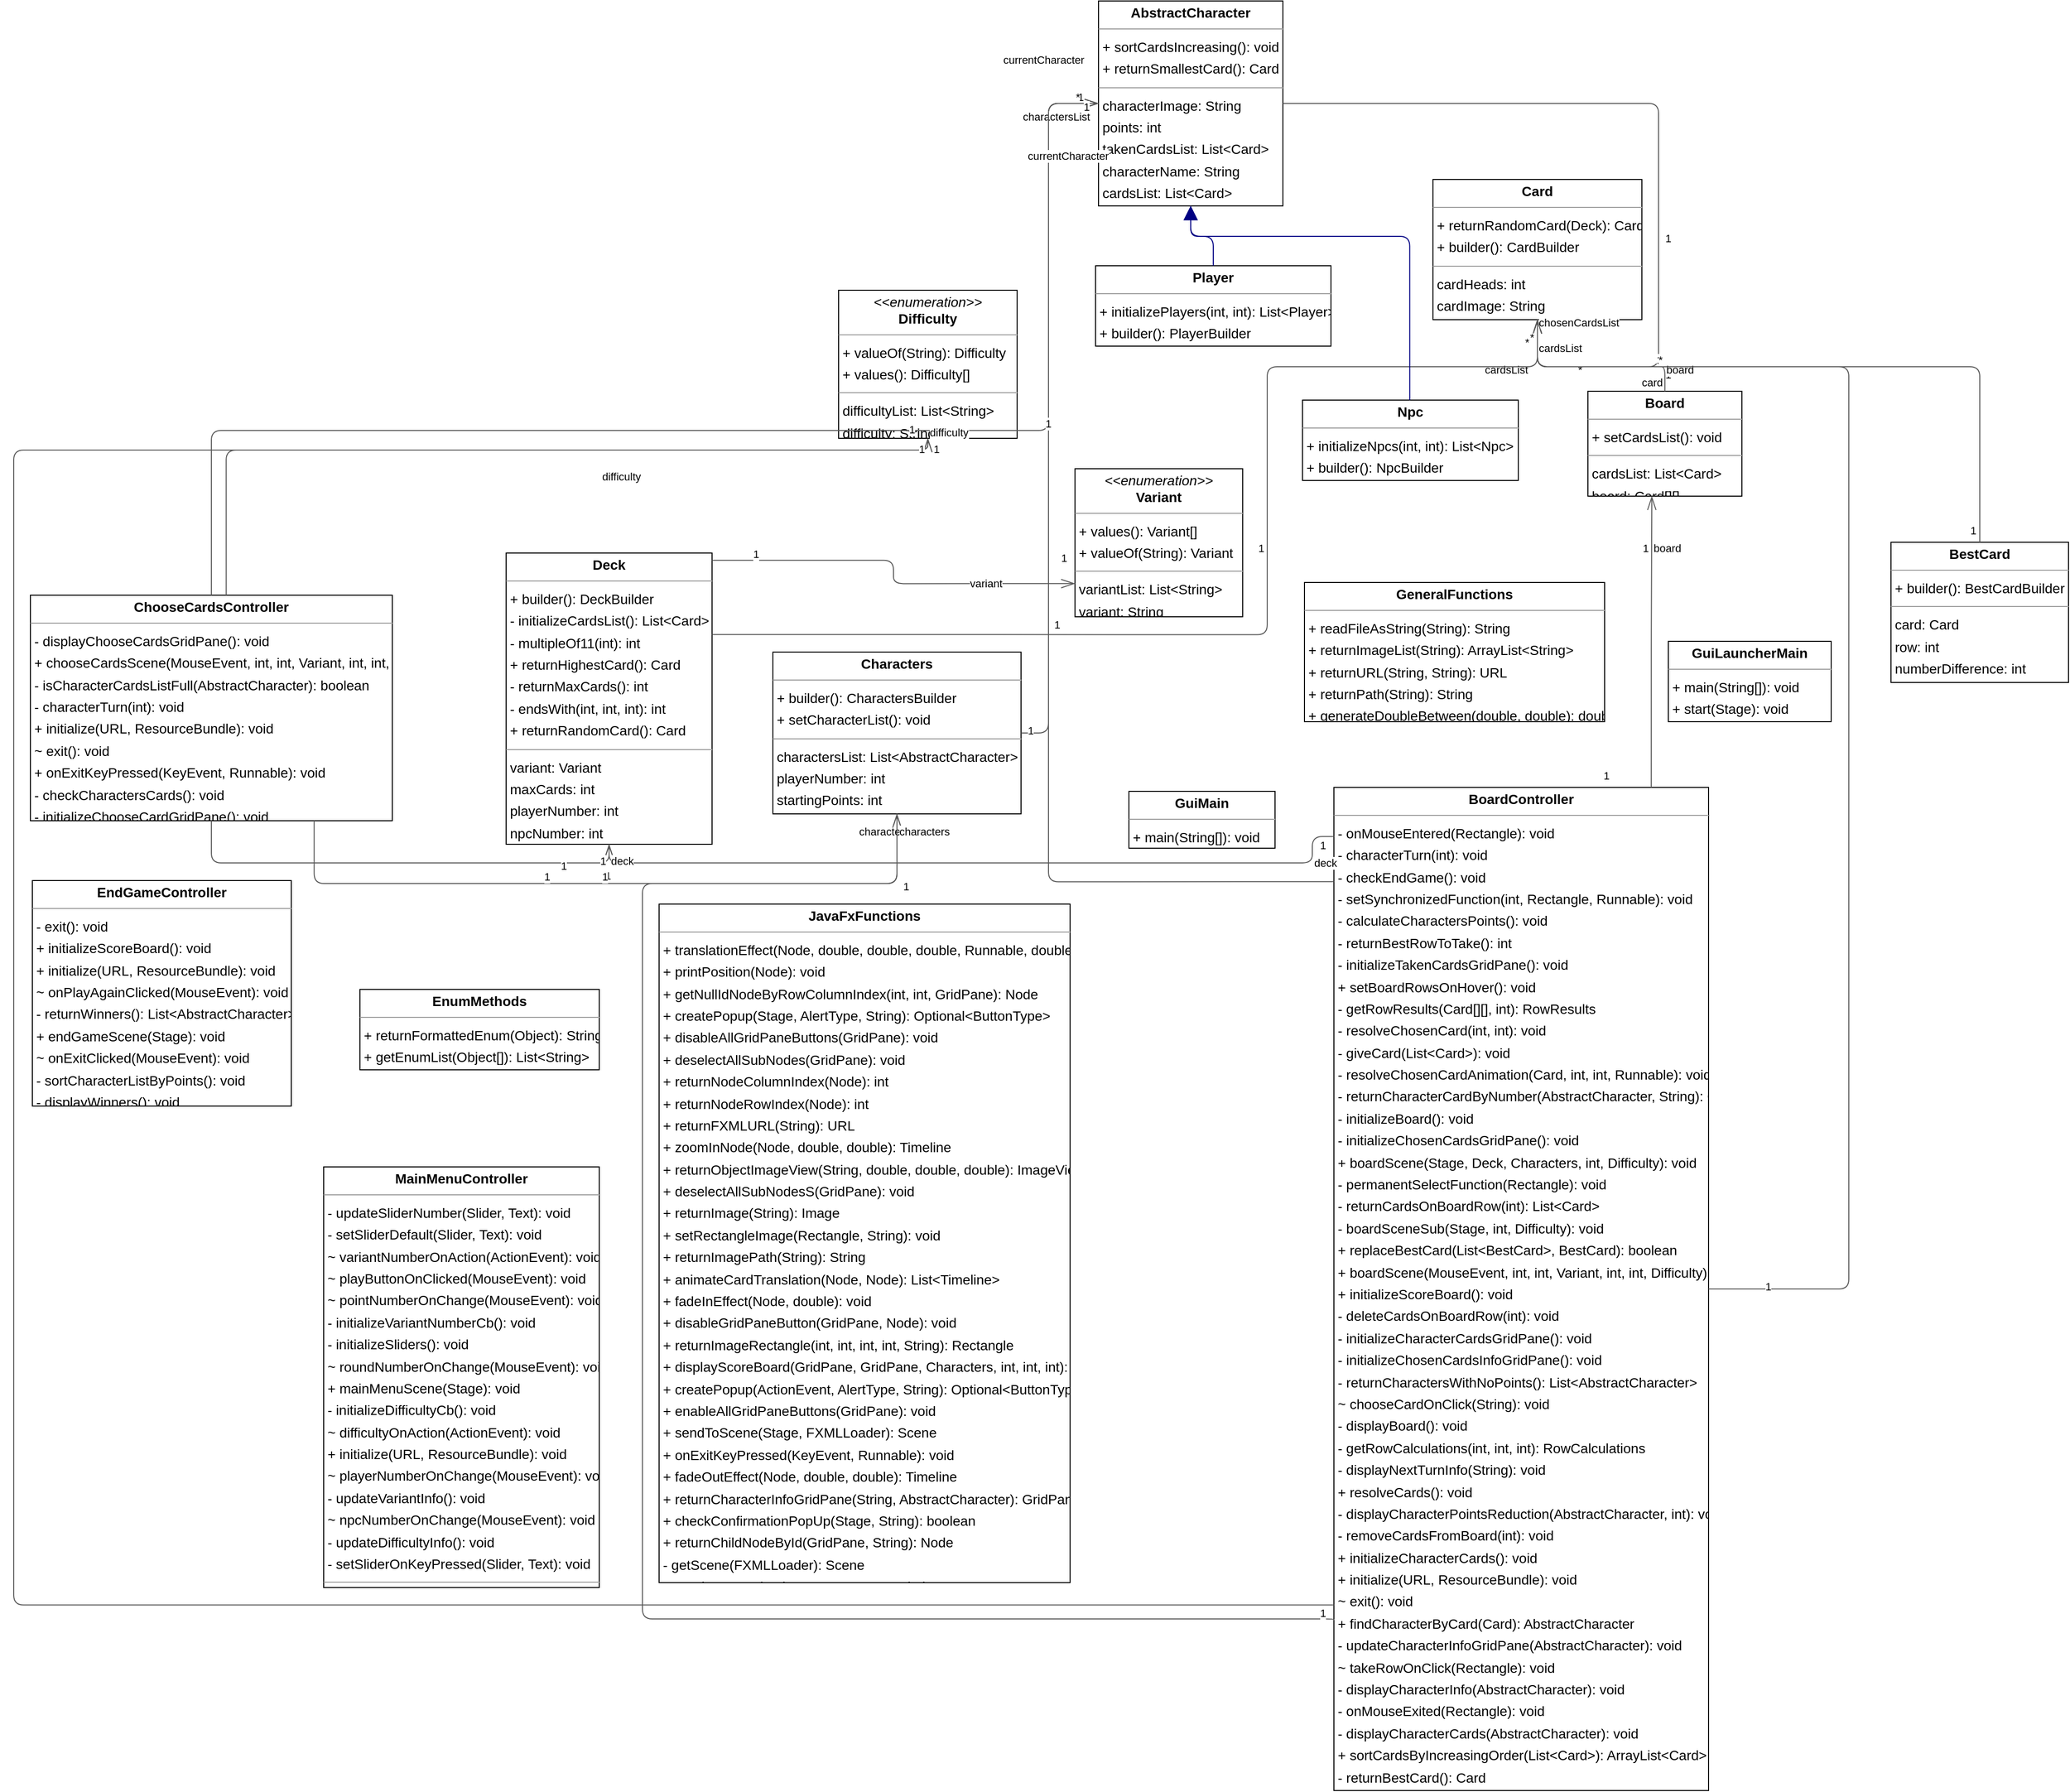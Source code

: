 <mxGraphModel dx="0" dy="0" grid="1" gridSize="10" guides="1" tooltips="1" connect="1" arrows="1" fold="1" page="0" pageScale="1" background="none" math="0" shadow="0">
  <root>
    <mxCell id="0" />
    <mxCell id="1" parent="0" />
    <mxCell id="node6" parent="1" vertex="1" value="&lt;p style=&quot;margin:0px;margin-top:4px;text-align:center;&quot;&gt;&lt;b&gt;AbstractCharacter&lt;/b&gt;&lt;/p&gt;&lt;hr size=&quot;1&quot;/&gt;&lt;p style=&quot;margin:0 0 0 4px;line-height:1.6;&quot;&gt;+ sortCardsIncreasing(): void&lt;br/&gt;+ returnSmallestCard(): Card&lt;/p&gt;&lt;hr size=&quot;1&quot;/&gt;&lt;p style=&quot;margin:0 0 0 4px;line-height:1.6;&quot;&gt; characterImage: String&lt;br/&gt; points: int&lt;br/&gt; takenCardsList: List&amp;lt;Card&amp;gt;&lt;br/&gt; characterName: String&lt;br/&gt; cardsList: List&amp;lt;Card&amp;gt;&lt;br/&gt; characterNumber: int&lt;/p&gt;" style="verticalAlign=top;align=left;overflow=fill;fontSize=14;fontFamily=Helvetica;html=1;rounded=0;shadow=0;comic=0;labelBackgroundColor=none;strokeWidth=1;">
      <mxGeometry x="1166" y="-15" width="188" height="209" as="geometry" />
    </mxCell>
    <mxCell id="node10" parent="1" vertex="1" value="&lt;p style=&quot;margin:0px;margin-top:4px;text-align:center;&quot;&gt;&lt;b&gt;BestCard&lt;/b&gt;&lt;/p&gt;&lt;hr size=&quot;1&quot;/&gt;&lt;p style=&quot;margin:0 0 0 4px;line-height:1.6;&quot;&gt;+ builder(): BestCardBuilder&lt;/p&gt;&lt;hr size=&quot;1&quot;/&gt;&lt;p style=&quot;margin:0 0 0 4px;line-height:1.6;&quot;&gt; card: Card&lt;br/&gt; row: int&lt;br/&gt; numberDifference: int&lt;br/&gt; column: int&lt;/p&gt;" style="verticalAlign=top;align=left;overflow=fill;fontSize=14;fontFamily=Helvetica;html=1;rounded=0;shadow=0;comic=0;labelBackgroundColor=none;strokeWidth=1;">
      <mxGeometry x="1974" y="537" width="181" height="143" as="geometry" />
    </mxCell>
    <mxCell id="node1" parent="1" vertex="1" value="&lt;p style=&quot;margin:0px;margin-top:4px;text-align:center;&quot;&gt;&lt;b&gt;Board&lt;/b&gt;&lt;/p&gt;&lt;hr size=&quot;1&quot;/&gt;&lt;p style=&quot;margin:0 0 0 4px;line-height:1.6;&quot;&gt;+ setCardsList(): void&lt;/p&gt;&lt;hr size=&quot;1&quot;/&gt;&lt;p style=&quot;margin:0 0 0 4px;line-height:1.6;&quot;&gt; cardsList: List&amp;lt;Card&amp;gt;&lt;br/&gt; board: Card[][]&lt;/p&gt;" style="verticalAlign=top;align=left;overflow=fill;fontSize=14;fontFamily=Helvetica;html=1;rounded=0;shadow=0;comic=0;labelBackgroundColor=none;strokeWidth=1;">
      <mxGeometry x="1665" y="383" width="157" height="107" as="geometry" />
    </mxCell>
    <mxCell id="node8" parent="1" vertex="1" value="&lt;p style=&quot;margin:0px;margin-top:4px;text-align:center;&quot;&gt;&lt;b&gt;BoardController&lt;/b&gt;&lt;/p&gt;&lt;hr size=&quot;1&quot;/&gt;&lt;p style=&quot;margin:0 0 0 4px;line-height:1.6;&quot;&gt;- onMouseEntered(Rectangle): void&lt;br/&gt;- characterTurn(int): void&lt;br/&gt;- checkEndGame(): void&lt;br/&gt;- setSynchronizedFunction(int, Rectangle, Runnable): void&lt;br/&gt;- calculateCharactersPoints(): void&lt;br/&gt;- returnBestRowToTake(): int&lt;br/&gt;- initializeTakenCardsGridPane(): void&lt;br/&gt;+ setBoardRowsOnHover(): void&lt;br/&gt;- getRowResults(Card[][], int): RowResults&lt;br/&gt;- resolveChosenCard(int, int): void&lt;br/&gt;- giveCard(List&amp;lt;Card&amp;gt;): void&lt;br/&gt;- resolveChosenCardAnimation(Card, int, int, Runnable): void&lt;br/&gt;- returnCharacterCardByNumber(AbstractCharacter, String): Card&lt;br/&gt;- initializeBoard(): void&lt;br/&gt;- initializeChosenCardsGridPane(): void&lt;br/&gt;+ boardScene(Stage, Deck, Characters, int, Difficulty): void&lt;br/&gt;- permanentSelectFunction(Rectangle): void&lt;br/&gt;- returnCardsOnBoardRow(int): List&amp;lt;Card&amp;gt;&lt;br/&gt;- boardSceneSub(Stage, int, Difficulty): void&lt;br/&gt;+ replaceBestCard(List&amp;lt;BestCard&amp;gt;, BestCard): boolean&lt;br/&gt;+ boardScene(MouseEvent, int, int, Variant, int, int, Difficulty): void&lt;br/&gt;+ initializeScoreBoard(): void&lt;br/&gt;- deleteCardsOnBoardRow(int): void&lt;br/&gt;- initializeCharacterCardsGridPane(): void&lt;br/&gt;- initializeChosenCardsInfoGridPane(): void&lt;br/&gt;- returnCharactersWithNoPoints(): List&amp;lt;AbstractCharacter&amp;gt;&lt;br/&gt;~ chooseCardOnClick(String): void&lt;br/&gt;- displayBoard(): void&lt;br/&gt;- getRowCalculations(int, int, int): RowCalculations&lt;br/&gt;- displayNextTurnInfo(String): void&lt;br/&gt;+ resolveCards(): void&lt;br/&gt;- displayCharacterPointsReduction(AbstractCharacter, int): void&lt;br/&gt;- removeCardsFromBoard(int): void&lt;br/&gt;+ initializeCharacterCards(): void&lt;br/&gt;+ initialize(URL, ResourceBundle): void&lt;br/&gt;~ exit(): void&lt;br/&gt;+ findCharacterByCard(Card): AbstractCharacter&lt;br/&gt;- updateCharacterInfoGridPane(AbstractCharacter): void&lt;br/&gt;~ takeRowOnClick(Rectangle): void&lt;br/&gt;- displayCharacterInfo(AbstractCharacter): void&lt;br/&gt;- onMouseExited(Rectangle): void&lt;br/&gt;- displayCharacterCards(AbstractCharacter): void&lt;br/&gt;+ sortCardsByIncreasingOrder(List&amp;lt;Card&amp;gt;): ArrayList&amp;lt;Card&amp;gt;&lt;br/&gt;- returnBestCard(): Card&lt;/p&gt;&lt;hr size=&quot;1&quot;/&gt;&lt;p style=&quot;margin:0 0 0 4px;line-height:1.6;&quot;&gt; endGame: boolean&lt;/p&gt;" style="verticalAlign=top;align=left;overflow=fill;fontSize=14;fontFamily=Helvetica;html=1;rounded=0;shadow=0;comic=0;labelBackgroundColor=none;strokeWidth=1;">
      <mxGeometry x="1406" y="787" width="382" height="1023" as="geometry" />
    </mxCell>
    <mxCell id="node11" parent="1" vertex="1" value="&lt;p style=&quot;margin:0px;margin-top:4px;text-align:center;&quot;&gt;&lt;b&gt;Card&lt;/b&gt;&lt;/p&gt;&lt;hr size=&quot;1&quot;/&gt;&lt;p style=&quot;margin:0 0 0 4px;line-height:1.6;&quot;&gt;+ returnRandomCard(Deck): Card&lt;br/&gt;+ builder(): CardBuilder&lt;/p&gt;&lt;hr size=&quot;1&quot;/&gt;&lt;p style=&quot;margin:0 0 0 4px;line-height:1.6;&quot;&gt; cardHeads: int&lt;br/&gt; cardImage: String&lt;br/&gt; cardNumber: int&lt;/p&gt;" style="verticalAlign=top;align=left;overflow=fill;fontSize=14;fontFamily=Helvetica;html=1;rounded=0;shadow=0;comic=0;labelBackgroundColor=none;strokeWidth=1;">
      <mxGeometry x="1507" y="167" width="213" height="143" as="geometry" />
    </mxCell>
    <mxCell id="node13" parent="1" vertex="1" value="&lt;p style=&quot;margin:0px;margin-top:4px;text-align:center;&quot;&gt;&lt;b&gt;Characters&lt;/b&gt;&lt;/p&gt;&lt;hr size=&quot;1&quot;/&gt;&lt;p style=&quot;margin:0 0 0 4px;line-height:1.6;&quot;&gt;+ builder(): CharactersBuilder&lt;br/&gt;+ setCharacterList(): void&lt;/p&gt;&lt;hr size=&quot;1&quot;/&gt;&lt;p style=&quot;margin:0 0 0 4px;line-height:1.6;&quot;&gt; charactersList: List&amp;lt;AbstractCharacter&amp;gt;&lt;br/&gt; playerNumber: int&lt;br/&gt; startingPoints: int&lt;br/&gt; npcNumber: int&lt;/p&gt;" style="verticalAlign=top;align=left;overflow=fill;fontSize=14;fontFamily=Helvetica;html=1;rounded=0;shadow=0;comic=0;labelBackgroundColor=none;strokeWidth=1;">
      <mxGeometry x="834" y="649" width="253" height="165" as="geometry" />
    </mxCell>
    <mxCell id="node5" parent="1" vertex="1" value="&lt;p style=&quot;margin:0px;margin-top:4px;text-align:center;&quot;&gt;&lt;b&gt;ChooseCardsController&lt;/b&gt;&lt;/p&gt;&lt;hr size=&quot;1&quot;/&gt;&lt;p style=&quot;margin:0 0 0 4px;line-height:1.6;&quot;&gt;- displayChooseCardsGridPane(): void&lt;br/&gt;+ chooseCardsScene(MouseEvent, int, int, Variant, int, int, Difficulty): void&lt;br/&gt;- isCharacterCardsListFull(AbstractCharacter): boolean&lt;br/&gt;- characterTurn(int): void&lt;br/&gt;+ initialize(URL, ResourceBundle): void&lt;br/&gt;~ exit(): void&lt;br/&gt;+ onExitKeyPressed(KeyEvent, Runnable): void&lt;br/&gt;- checkCharactersCards(): void&lt;br/&gt;- initializeChooseCardGridPane(): void&lt;/p&gt;" style="verticalAlign=top;align=left;overflow=fill;fontSize=14;fontFamily=Helvetica;html=1;rounded=0;shadow=0;comic=0;labelBackgroundColor=none;strokeWidth=1;">
      <mxGeometry x="77" y="591" width="369" height="230" as="geometry" />
    </mxCell>
    <mxCell id="node17" parent="1" vertex="1" value="&lt;p style=&quot;margin:0px;margin-top:4px;text-align:center;&quot;&gt;&lt;b&gt;Deck&lt;/b&gt;&lt;/p&gt;&lt;hr size=&quot;1&quot;/&gt;&lt;p style=&quot;margin:0 0 0 4px;line-height:1.6;&quot;&gt;+ builder(): DeckBuilder&lt;br/&gt;- initializeCardsList(): List&amp;lt;Card&amp;gt;&lt;br/&gt;- multipleOf11(int): int&lt;br/&gt;+ returnHighestCard(): Card&lt;br/&gt;- returnMaxCards(): int&lt;br/&gt;- endsWith(int, int, int): int&lt;br/&gt;+ returnRandomCard(): Card&lt;/p&gt;&lt;hr size=&quot;1&quot;/&gt;&lt;p style=&quot;margin:0 0 0 4px;line-height:1.6;&quot;&gt; variant: Variant&lt;br/&gt; maxCards: int&lt;br/&gt; playerNumber: int&lt;br/&gt; npcNumber: int&lt;br/&gt; cardsList: List&amp;lt;Card&amp;gt;&lt;/p&gt;" style="verticalAlign=top;align=left;overflow=fill;fontSize=14;fontFamily=Helvetica;html=1;rounded=0;shadow=0;comic=0;labelBackgroundColor=none;strokeWidth=1;">
      <mxGeometry x="562" y="548" width="210" height="297" as="geometry" />
    </mxCell>
    <mxCell id="node7" parent="1" vertex="1" value="&lt;p style=&quot;margin:0px;margin-top:4px;text-align:center;&quot;&gt;&lt;i&gt;&amp;lt;&amp;lt;enumeration&amp;gt;&amp;gt;&lt;/i&gt;&lt;br/&gt;&lt;b&gt;Difficulty&lt;/b&gt;&lt;/p&gt;&lt;hr size=&quot;1&quot;/&gt;&lt;p style=&quot;margin:0 0 0 4px;line-height:1.6;&quot;&gt;+ valueOf(String): Difficulty&lt;br/&gt;+ values(): Difficulty[]&lt;/p&gt;&lt;hr size=&quot;1&quot;/&gt;&lt;p style=&quot;margin:0 0 0 4px;line-height:1.6;&quot;&gt; difficultyList: List&amp;lt;String&amp;gt;&lt;br/&gt; difficulty: String&lt;/p&gt;" style="verticalAlign=top;align=left;overflow=fill;fontSize=14;fontFamily=Helvetica;html=1;rounded=0;shadow=0;comic=0;labelBackgroundColor=none;strokeWidth=1;">
      <mxGeometry x="901" y="280" width="182" height="151" as="geometry" />
    </mxCell>
    <mxCell id="node3" parent="1" vertex="1" value="&lt;p style=&quot;margin:0px;margin-top:4px;text-align:center;&quot;&gt;&lt;b&gt;EndGameController&lt;/b&gt;&lt;/p&gt;&lt;hr size=&quot;1&quot;/&gt;&lt;p style=&quot;margin:0 0 0 4px;line-height:1.6;&quot;&gt;- exit(): void&lt;br/&gt;+ initializeScoreBoard(): void&lt;br/&gt;+ initialize(URL, ResourceBundle): void&lt;br/&gt;~ onPlayAgainClicked(MouseEvent): void&lt;br/&gt;- returnWinners(): List&amp;lt;AbstractCharacter&amp;gt;&lt;br/&gt;+ endGameScene(Stage): void&lt;br/&gt;~ onExitClicked(MouseEvent): void&lt;br/&gt;- sortCharacterListByPoints(): void&lt;br/&gt;- displayWinners(): void&lt;/p&gt;" style="verticalAlign=top;align=left;overflow=fill;fontSize=14;fontFamily=Helvetica;html=1;rounded=0;shadow=0;comic=0;labelBackgroundColor=none;strokeWidth=1;">
      <mxGeometry x="79" y="882" width="264" height="230" as="geometry" />
    </mxCell>
    <mxCell id="node0" parent="1" vertex="1" value="&lt;p style=&quot;margin:0px;margin-top:4px;text-align:center;&quot;&gt;&lt;b&gt;EnumMethods&lt;/b&gt;&lt;/p&gt;&lt;hr size=&quot;1&quot;/&gt;&lt;p style=&quot;margin:0 0 0 4px;line-height:1.6;&quot;&gt;+ returnFormattedEnum(Object): String&lt;br/&gt;+ getEnumList(Object[]): List&amp;lt;String&amp;gt;&lt;/p&gt;" style="verticalAlign=top;align=left;overflow=fill;fontSize=14;fontFamily=Helvetica;html=1;rounded=0;shadow=0;comic=0;labelBackgroundColor=none;strokeWidth=1;">
      <mxGeometry x="413" y="993" width="244" height="82" as="geometry" />
    </mxCell>
    <mxCell id="node2" parent="1" vertex="1" value="&lt;p style=&quot;margin:0px;margin-top:4px;text-align:center;&quot;&gt;&lt;b&gt;GeneralFunctions&lt;/b&gt;&lt;/p&gt;&lt;hr size=&quot;1&quot;/&gt;&lt;p style=&quot;margin:0 0 0 4px;line-height:1.6;&quot;&gt;+ readFileAsString(String): String&lt;br/&gt;+ returnImageList(String): ArrayList&amp;lt;String&amp;gt;&lt;br/&gt;+ returnURL(String, String): URL&lt;br/&gt;+ returnPath(String): String&lt;br/&gt;+ generateDoubleBetween(double, double): double&lt;/p&gt;" style="verticalAlign=top;align=left;overflow=fill;fontSize=14;fontFamily=Helvetica;html=1;rounded=0;shadow=0;comic=0;labelBackgroundColor=none;strokeWidth=1;">
      <mxGeometry x="1376" y="578" width="306" height="142" as="geometry" />
    </mxCell>
    <mxCell id="node18" parent="1" vertex="1" value="&lt;p style=&quot;margin:0px;margin-top:4px;text-align:center;&quot;&gt;&lt;b&gt;GuiLauncherMain&lt;/b&gt;&lt;/p&gt;&lt;hr size=&quot;1&quot;/&gt;&lt;p style=&quot;margin:0 0 0 4px;line-height:1.6;&quot;&gt;+ main(String[]): void&lt;br/&gt;+ start(Stage): void&lt;/p&gt;" style="verticalAlign=top;align=left;overflow=fill;fontSize=14;fontFamily=Helvetica;html=1;rounded=0;shadow=0;comic=0;labelBackgroundColor=none;strokeWidth=1;">
      <mxGeometry x="1747" y="638" width="166" height="82" as="geometry" />
    </mxCell>
    <mxCell id="node15" parent="1" vertex="1" value="&lt;p style=&quot;margin:0px;margin-top:4px;text-align:center;&quot;&gt;&lt;b&gt;GuiMain&lt;/b&gt;&lt;/p&gt;&lt;hr size=&quot;1&quot;/&gt;&lt;p style=&quot;margin:0 0 0 4px;line-height:1.6;&quot;&gt;+ main(String[]): void&lt;/p&gt;" style="verticalAlign=top;align=left;overflow=fill;fontSize=14;fontFamily=Helvetica;html=1;rounded=0;shadow=0;comic=0;labelBackgroundColor=none;strokeWidth=1;">
      <mxGeometry x="1197" y="791" width="149" height="58" as="geometry" />
    </mxCell>
    <mxCell id="node9" parent="1" vertex="1" value="&lt;p style=&quot;margin:0px;margin-top:4px;text-align:center;&quot;&gt;&lt;b&gt;JavaFxFunctions&lt;/b&gt;&lt;/p&gt;&lt;hr size=&quot;1&quot;/&gt;&lt;p style=&quot;margin:0 0 0 4px;line-height:1.6;&quot;&gt;+ translationEffect(Node, double, double, double, Runnable, double, int, boolean): List&amp;lt;Timeline&amp;gt;&lt;br/&gt;+ printPosition(Node): void&lt;br/&gt;+ getNullIdNodeByRowColumnIndex(int, int, GridPane): Node&lt;br/&gt;+ createPopup(Stage, AlertType, String): Optional&amp;lt;ButtonType&amp;gt;&lt;br/&gt;+ disableAllGridPaneButtons(GridPane): void&lt;br/&gt;+ deselectAllSubNodes(GridPane): void&lt;br/&gt;+ returnNodeColumnIndex(Node): int&lt;br/&gt;+ returnNodeRowIndex(Node): int&lt;br/&gt;+ returnFXMLURL(String): URL&lt;br/&gt;+ zoomInNode(Node, double, double): Timeline&lt;br/&gt;+ returnObjectImageView(String, double, double, double): ImageView&lt;br/&gt;+ deselectAllSubNodesS(GridPane): void&lt;br/&gt;+ returnImage(String): Image&lt;br/&gt;+ setRectangleImage(Rectangle, String): void&lt;br/&gt;+ returnImagePath(String): String&lt;br/&gt;+ animateCardTranslation(Node, Node): List&amp;lt;Timeline&amp;gt;&lt;br/&gt;+ fadeInEffect(Node, double): void&lt;br/&gt;+ disableGridPaneButton(GridPane, Node): void&lt;br/&gt;+ returnImageRectangle(int, int, int, int, String): Rectangle&lt;br/&gt;+ displayScoreBoard(GridPane, GridPane, Characters, int, int, int): void&lt;br/&gt;+ createPopup(ActionEvent, AlertType, String): Optional&amp;lt;ButtonType&amp;gt;&lt;br/&gt;+ enableAllGridPaneButtons(GridPane): void&lt;br/&gt;+ sendToScene(Stage, FXMLLoader): Scene&lt;br/&gt;+ onExitKeyPressed(KeyEvent, Runnable): void&lt;br/&gt;+ fadeOutEffect(Node, double, double): Timeline&lt;br/&gt;+ returnCharacterInfoGridPane(String, AbstractCharacter): GridPane&lt;br/&gt;+ checkConfirmationPopUp(Stage, String): boolean&lt;br/&gt;+ returnChildNodeById(GridPane, String): Node&lt;br/&gt;- getScene(FXMLLoader): Scene&lt;br/&gt;+ sendToScene(ActionEvent, FXMLLoader): Scene&lt;/p&gt;" style="verticalAlign=top;align=left;overflow=fill;fontSize=14;fontFamily=Helvetica;html=1;rounded=0;shadow=0;comic=0;labelBackgroundColor=none;strokeWidth=1;">
      <mxGeometry x="718" y="906" width="419" height="692" as="geometry" />
    </mxCell>
    <mxCell id="node16" parent="1" vertex="1" value="&lt;p style=&quot;margin:0px;margin-top:4px;text-align:center;&quot;&gt;&lt;b&gt;MainMenuController&lt;/b&gt;&lt;/p&gt;&lt;hr size=&quot;1&quot;/&gt;&lt;p style=&quot;margin:0 0 0 4px;line-height:1.6;&quot;&gt;- updateSliderNumber(Slider, Text): void&lt;br/&gt;- setSliderDefault(Slider, Text): void&lt;br/&gt;~ variantNumberOnAction(ActionEvent): void&lt;br/&gt;~ playButtonOnClicked(MouseEvent): void&lt;br/&gt;~ pointNumberOnChange(MouseEvent): void&lt;br/&gt;- initializeVariantNumberCb(): void&lt;br/&gt;- initializeSliders(): void&lt;br/&gt;~ roundNumberOnChange(MouseEvent): void&lt;br/&gt;+ mainMenuScene(Stage): void&lt;br/&gt;- initializeDifficultyCb(): void&lt;br/&gt;~ difficultyOnAction(ActionEvent): void&lt;br/&gt;+ initialize(URL, ResourceBundle): void&lt;br/&gt;~ playerNumberOnChange(MouseEvent): void&lt;br/&gt;- updateVariantInfo(): void&lt;br/&gt;~ npcNumberOnChange(MouseEvent): void&lt;br/&gt;- updateDifficultyInfo(): void&lt;br/&gt;- setSliderOnKeyPressed(Slider, Text): void&lt;/p&gt;&lt;hr size=&quot;1&quot;/&gt;&lt;p style=&quot;margin:0 0 0 4px;line-height:1.6;&quot;&gt; allowedCharacterAmount: boolean&lt;/p&gt;" style="verticalAlign=top;align=left;overflow=fill;fontSize=14;fontFamily=Helvetica;html=1;rounded=0;shadow=0;comic=0;labelBackgroundColor=none;strokeWidth=1;">
      <mxGeometry x="376" y="1174" width="281" height="429" as="geometry" />
    </mxCell>
    <mxCell id="node12" parent="1" vertex="1" value="&lt;p style=&quot;margin:0px;margin-top:4px;text-align:center;&quot;&gt;&lt;b&gt;Npc&lt;/b&gt;&lt;/p&gt;&lt;hr size=&quot;1&quot;/&gt;&lt;p style=&quot;margin:0 0 0 4px;line-height:1.6;&quot;&gt;+ initializeNpcs(int, int): List&amp;lt;Npc&amp;gt;&lt;br/&gt;+ builder(): NpcBuilder&lt;/p&gt;" style="verticalAlign=top;align=left;overflow=fill;fontSize=14;fontFamily=Helvetica;html=1;rounded=0;shadow=0;comic=0;labelBackgroundColor=none;strokeWidth=1;">
      <mxGeometry x="1374" y="392" width="220" height="82" as="geometry" />
    </mxCell>
    <mxCell id="node4" parent="1" vertex="1" value="&lt;p style=&quot;margin:0px;margin-top:4px;text-align:center;&quot;&gt;&lt;b&gt;Player&lt;/b&gt;&lt;/p&gt;&lt;hr size=&quot;1&quot;/&gt;&lt;p style=&quot;margin:0 0 0 4px;line-height:1.6;&quot;&gt;+ initializePlayers(int, int): List&amp;lt;Player&amp;gt;&lt;br/&gt;+ builder(): PlayerBuilder&lt;/p&gt;" style="verticalAlign=top;align=left;overflow=fill;fontSize=14;fontFamily=Helvetica;html=1;rounded=0;shadow=0;comic=0;labelBackgroundColor=none;strokeWidth=1;">
      <mxGeometry x="1163" y="255" width="240" height="82" as="geometry" />
    </mxCell>
    <mxCell id="node14" parent="1" vertex="1" value="&lt;p style=&quot;margin:0px;margin-top:4px;text-align:center;&quot;&gt;&lt;i&gt;&amp;lt;&amp;lt;enumeration&amp;gt;&amp;gt;&lt;/i&gt;&lt;br/&gt;&lt;b&gt;Variant&lt;/b&gt;&lt;/p&gt;&lt;hr size=&quot;1&quot;/&gt;&lt;p style=&quot;margin:0 0 0 4px;line-height:1.6;&quot;&gt;+ values(): Variant[]&lt;br/&gt;+ valueOf(String): Variant&lt;/p&gt;&lt;hr size=&quot;1&quot;/&gt;&lt;p style=&quot;margin:0 0 0 4px;line-height:1.6;&quot;&gt; variantList: List&amp;lt;String&amp;gt;&lt;br/&gt; variant: String&lt;/p&gt;" style="verticalAlign=top;align=left;overflow=fill;fontSize=14;fontFamily=Helvetica;html=1;rounded=0;shadow=0;comic=0;labelBackgroundColor=none;strokeWidth=1;">
      <mxGeometry x="1142" y="462" width="171" height="151" as="geometry" />
    </mxCell>
    <mxCell id="edge11" edge="1" value="" parent="1" source="node6" target="node11" style="html=1;rounded=1;edgeStyle=orthogonalEdgeStyle;dashed=0;startArrow=diamondThinstartSize=12;endArrow=openThin;endSize=12;strokeColor=#595959;exitX=1.000;exitY=0.500;exitDx=0;exitDy=0;entryX=0.500;entryY=1.000;entryDx=0;entryDy=0;">
      <mxGeometry width="50" height="50" relative="1" as="geometry">
        <Array as="points">
          <mxPoint x="1737" y="90" />
          <mxPoint x="1737" y="358" />
          <mxPoint x="1613" y="358" />
        </Array>
      </mxGeometry>
    </mxCell>
    <mxCell id="label66" parent="edge11" vertex="1" connectable="0" value="1" style="edgeLabel;resizable=0;html=1;align=left;verticalAlign=top;strokeColor=default;">
      <mxGeometry x="1742" y="214" as="geometry" />
    </mxCell>
    <mxCell id="label70" parent="edge11" vertex="1" connectable="0" value="*" style="edgeLabel;resizable=0;html=1;align=left;verticalAlign=top;strokeColor=default;">
      <mxGeometry x="1653" y="348" as="geometry" />
    </mxCell>
    <mxCell id="label71" parent="edge11" vertex="1" connectable="0" value="cardsList" style="edgeLabel;resizable=0;html=1;align=left;verticalAlign=top;strokeColor=default;">
      <mxGeometry x="1558" y="348" as="geometry" />
    </mxCell>
    <mxCell id="edge9" edge="1" value="" parent="1" source="node10" target="node11" style="html=1;rounded=1;edgeStyle=orthogonalEdgeStyle;dashed=0;startArrow=diamondThinstartSize=12;endArrow=openThin;endSize=12;strokeColor=#595959;exitX=0.500;exitY=0.000;exitDx=0;exitDy=0;entryX=0.500;entryY=1.000;entryDx=0;entryDy=0;">
      <mxGeometry width="50" height="50" relative="1" as="geometry">
        <Array as="points">
          <mxPoint x="2064" y="358" />
          <mxPoint x="1737" y="358" />
          <mxPoint x="1737" y="358" />
          <mxPoint x="1613" y="358" />
        </Array>
      </mxGeometry>
    </mxCell>
    <mxCell id="label54" parent="edge9" vertex="1" connectable="0" value="1" style="edgeLabel;resizable=0;html=1;align=left;verticalAlign=top;strokeColor=default;">
      <mxGeometry x="1742" y="353" as="geometry" />
    </mxCell>
    <mxCell id="label58" parent="edge9" vertex="1" connectable="0" value="1" style="edgeLabel;resizable=0;html=1;align=left;verticalAlign=top;strokeColor=default;">
      <mxGeometry x="2053" y="512" as="geometry" />
    </mxCell>
    <mxCell id="label59" parent="edge9" vertex="1" connectable="0" value="card" style="edgeLabel;resizable=0;html=1;align=left;verticalAlign=top;strokeColor=default;">
      <mxGeometry x="1718" y="361" as="geometry" />
    </mxCell>
    <mxCell id="edge2" edge="1" value="" parent="1" source="node1" target="node11" style="html=1;rounded=1;edgeStyle=orthogonalEdgeStyle;dashed=0;startArrow=diamondThinstartSize=12;endArrow=openThin;endSize=12;strokeColor=#595959;exitX=0.500;exitY=0.000;exitDx=0;exitDy=0;entryX=0.500;entryY=1.000;entryDx=0;entryDy=0;">
      <mxGeometry width="50" height="50" relative="1" as="geometry">
        <Array as="points">
          <mxPoint x="1743" y="358" />
          <mxPoint x="1737" y="358" />
          <mxPoint x="1737" y="358" />
          <mxPoint x="1613" y="358" />
        </Array>
      </mxGeometry>
    </mxCell>
    <mxCell id="label12" parent="edge2" vertex="1" connectable="0" value="1" style="edgeLabel;resizable=0;html=1;align=left;verticalAlign=top;strokeColor=default;">
      <mxGeometry x="1733" y="338" as="geometry" />
    </mxCell>
    <mxCell id="label16" parent="edge2" vertex="1" connectable="0" value="*" style="edgeLabel;resizable=0;html=1;align=left;verticalAlign=top;strokeColor=default;">
      <mxGeometry x="1735" y="338" as="geometry" />
    </mxCell>
    <mxCell id="label17" parent="edge2" vertex="1" connectable="0" value="board" style="edgeLabel;resizable=0;html=1;align=left;verticalAlign=top;strokeColor=default;">
      <mxGeometry x="1743" y="348" as="geometry" />
    </mxCell>
    <mxCell id="edge6" edge="1" value="" parent="1" source="node8" target="node6" style="html=1;rounded=1;edgeStyle=orthogonalEdgeStyle;dashed=0;startArrow=diamondThinstartSize=12;endArrow=openThin;endSize=12;strokeColor=#595959;exitX=0.000;exitY=0.094;exitDx=0;exitDy=0;entryX=0.000;entryY=0.500;entryDx=0;entryDy=0;">
      <mxGeometry width="50" height="50" relative="1" as="geometry">
        <Array as="points">
          <mxPoint x="1115" y="883" />
          <mxPoint x="1115" y="90" />
        </Array>
      </mxGeometry>
    </mxCell>
    <mxCell id="label36" parent="edge6" vertex="1" connectable="0" value="1" style="edgeLabel;resizable=0;html=1;align=left;verticalAlign=top;strokeColor=default;">
      <mxGeometry x="1143" y="70" as="geometry" />
    </mxCell>
    <mxCell id="label40" parent="edge6" vertex="1" connectable="0" value="1" style="edgeLabel;resizable=0;html=1;align=left;verticalAlign=top;strokeColor=default;">
      <mxGeometry x="1119" y="608" as="geometry" />
    </mxCell>
    <mxCell id="label41" parent="edge6" vertex="1" connectable="0" value="currentCharacter" style="edgeLabel;resizable=0;html=1;align=left;verticalAlign=top;strokeColor=default;">
      <mxGeometry x="1067" y="32" as="geometry" />
    </mxCell>
    <mxCell id="edge0" edge="1" value="" parent="1" source="node8" target="node1" style="html=1;rounded=1;edgeStyle=orthogonalEdgeStyle;dashed=0;startArrow=diamondThinstartSize=12;endArrow=openThin;endSize=12;strokeColor=#595959;exitX=0.847;exitY=0.000;exitDx=0;exitDy=0;entryX=0.415;entryY=1.000;entryDx=0;entryDy=0;">
      <mxGeometry width="50" height="50" relative="1" as="geometry">
        <Array as="points" />
      </mxGeometry>
    </mxCell>
    <mxCell id="label0" parent="edge0" vertex="1" connectable="0" value="1" style="edgeLabel;resizable=0;html=1;align=left;verticalAlign=top;strokeColor=default;">
      <mxGeometry x="1719" y="530" as="geometry" />
    </mxCell>
    <mxCell id="label4" parent="edge0" vertex="1" connectable="0" value="1" style="edgeLabel;resizable=0;html=1;align=left;verticalAlign=top;strokeColor=default;">
      <mxGeometry x="1679" y="762" as="geometry" />
    </mxCell>
    <mxCell id="label5" parent="edge0" vertex="1" connectable="0" value="board" style="edgeLabel;resizable=0;html=1;align=left;verticalAlign=top;strokeColor=default;">
      <mxGeometry x="1730" y="530" as="geometry" />
    </mxCell>
    <mxCell id="edge10" edge="1" value="" parent="1" source="node8" target="node11" style="html=1;rounded=1;edgeStyle=orthogonalEdgeStyle;dashed=0;startArrow=diamondThinstartSize=12;endArrow=openThin;endSize=12;strokeColor=#595959;exitX=1.000;exitY=0.500;exitDx=0;exitDy=0;entryX=0.500;entryY=1.000;entryDx=0;entryDy=0;">
      <mxGeometry width="50" height="50" relative="1" as="geometry">
        <Array as="points">
          <mxPoint x="1931" y="1298" />
          <mxPoint x="1931" y="358" />
          <mxPoint x="1737" y="358" />
          <mxPoint x="1737" y="358" />
          <mxPoint x="1613" y="358" />
        </Array>
      </mxGeometry>
    </mxCell>
    <mxCell id="label60" parent="edge10" vertex="1" connectable="0" value="1" style="edgeLabel;resizable=0;html=1;align=left;verticalAlign=top;strokeColor=default;">
      <mxGeometry x="1844" y="1283" as="geometry" />
    </mxCell>
    <mxCell id="label64" parent="edge10" vertex="1" connectable="0" value="*" style="edgeLabel;resizable=0;html=1;align=left;verticalAlign=top;strokeColor=default;">
      <mxGeometry x="1604" y="315" as="geometry" />
    </mxCell>
    <mxCell id="label65" parent="edge10" vertex="1" connectable="0" value="chosenCardsList" style="edgeLabel;resizable=0;html=1;align=left;verticalAlign=top;strokeColor=default;">
      <mxGeometry x="1613" y="300" as="geometry" />
    </mxCell>
    <mxCell id="edge14" edge="1" value="" parent="1" source="node8" target="node13" style="html=1;rounded=1;edgeStyle=orthogonalEdgeStyle;dashed=0;startArrow=diamondThinstartSize=12;endArrow=openThin;endSize=12;strokeColor=#595959;exitX=0.000;exitY=0.830;exitDx=0;exitDy=0;entryX=0.500;entryY=1.000;entryDx=0;entryDy=0;">
      <mxGeometry width="50" height="50" relative="1" as="geometry">
        <Array as="points">
          <mxPoint x="701" y="1635" />
          <mxPoint x="701" y="885" />
          <mxPoint x="961" y="885" />
        </Array>
      </mxGeometry>
    </mxCell>
    <mxCell id="label84" parent="edge14" vertex="1" connectable="0" value="1" style="edgeLabel;resizable=0;html=1;align=left;verticalAlign=top;strokeColor=default;">
      <mxGeometry x="965" y="819" as="geometry" />
    </mxCell>
    <mxCell id="label88" parent="edge14" vertex="1" connectable="0" value="1" style="edgeLabel;resizable=0;html=1;align=left;verticalAlign=top;strokeColor=default;">
      <mxGeometry x="965" y="875" as="geometry" />
    </mxCell>
    <mxCell id="label89" parent="edge14" vertex="1" connectable="0" value="characters" style="edgeLabel;resizable=0;html=1;align=left;verticalAlign=top;strokeColor=default;">
      <mxGeometry x="920" y="819" as="geometry" />
    </mxCell>
    <mxCell id="edge17" edge="1" value="" parent="1" source="node8" target="node17" style="html=1;rounded=1;edgeStyle=orthogonalEdgeStyle;dashed=0;startArrow=diamondThinstartSize=12;endArrow=openThin;endSize=12;strokeColor=#595959;exitX=0.000;exitY=0.049;exitDx=0;exitDy=0;entryX=0.500;entryY=1.000;entryDx=0;entryDy=0;">
      <mxGeometry width="50" height="50" relative="1" as="geometry">
        <Array as="points">
          <mxPoint x="1384" y="837" />
          <mxPoint x="1384" y="864" />
          <mxPoint x="667" y="864" />
        </Array>
      </mxGeometry>
    </mxCell>
    <mxCell id="label102" parent="edge17" vertex="1" connectable="0" value="1" style="edgeLabel;resizable=0;html=1;align=left;verticalAlign=top;strokeColor=default;">
      <mxGeometry x="661" y="864" as="geometry" />
    </mxCell>
    <mxCell id="label106" parent="edge17" vertex="1" connectable="0" value="1" style="edgeLabel;resizable=0;html=1;align=left;verticalAlign=top;strokeColor=default;">
      <mxGeometry x="1390" y="833" as="geometry" />
    </mxCell>
    <mxCell id="label107" parent="edge17" vertex="1" connectable="0" value="deck" style="edgeLabel;resizable=0;html=1;align=left;verticalAlign=top;strokeColor=default;">
      <mxGeometry x="1384" y="851" as="geometry" />
    </mxCell>
    <mxCell id="edge12" edge="1" value="" parent="1" source="node8" target="node7" style="html=1;rounded=1;edgeStyle=orthogonalEdgeStyle;dashed=0;startArrow=diamondThinstartSize=12;endArrow=openThin;endSize=12;strokeColor=#595959;exitX=0.000;exitY=0.815;exitDx=0;exitDy=0;entryX=0.500;entryY=1.000;entryDx=0;entryDy=0;">
      <mxGeometry width="50" height="50" relative="1" as="geometry">
        <Array as="points">
          <mxPoint x="60" y="1620" />
          <mxPoint x="60" y="443" />
          <mxPoint x="992" y="443" />
        </Array>
      </mxGeometry>
    </mxCell>
    <mxCell id="label72" parent="edge12" vertex="1" connectable="0" value="1" style="edgeLabel;resizable=0;html=1;align=left;verticalAlign=top;strokeColor=default;">
      <mxGeometry x="996" y="429" as="geometry" />
    </mxCell>
    <mxCell id="label76" parent="edge12" vertex="1" connectable="0" value="1" style="edgeLabel;resizable=0;html=1;align=left;verticalAlign=top;strokeColor=default;">
      <mxGeometry x="1390" y="1616" as="geometry" />
    </mxCell>
    <mxCell id="label77" parent="edge12" vertex="1" connectable="0" value="difficulty" style="edgeLabel;resizable=0;html=1;align=left;verticalAlign=top;strokeColor=default;">
      <mxGeometry x="658" y="457" as="geometry" />
    </mxCell>
    <mxCell id="edge13" edge="1" value="" parent="1" source="node13" target="node6" style="html=1;rounded=1;edgeStyle=orthogonalEdgeStyle;dashed=0;startArrow=diamondThinstartSize=12;endArrow=openThin;endSize=12;strokeColor=#595959;exitX=1.000;exitY=0.500;exitDx=0;exitDy=0;entryX=0.000;entryY=0.500;entryDx=0;entryDy=0;">
      <mxGeometry width="50" height="50" relative="1" as="geometry">
        <Array as="points">
          <mxPoint x="1115" y="732" />
          <mxPoint x="1115" y="90" />
        </Array>
      </mxGeometry>
    </mxCell>
    <mxCell id="label78" parent="edge13" vertex="1" connectable="0" value="1" style="edgeLabel;resizable=0;html=1;align=left;verticalAlign=top;strokeColor=default;">
      <mxGeometry x="1092" y="716" as="geometry" />
    </mxCell>
    <mxCell id="label82" parent="edge13" vertex="1" connectable="0" value="*" style="edgeLabel;resizable=0;html=1;align=left;verticalAlign=top;strokeColor=default;">
      <mxGeometry x="1141" y="70" as="geometry" />
    </mxCell>
    <mxCell id="label83" parent="edge13" vertex="1" connectable="0" value="charactersList" style="edgeLabel;resizable=0;html=1;align=left;verticalAlign=top;strokeColor=default;">
      <mxGeometry x="1087" y="90" as="geometry" />
    </mxCell>
    <mxCell id="edge8" edge="1" value="" parent="1" source="node5" target="node6" style="html=1;rounded=1;edgeStyle=orthogonalEdgeStyle;dashed=0;startArrow=diamondThinstartSize=12;endArrow=openThin;endSize=12;strokeColor=#595959;exitX=0.500;exitY=0.000;exitDx=0;exitDy=0;entryX=0.000;entryY=0.500;entryDx=0;entryDy=0;">
      <mxGeometry width="50" height="50" relative="1" as="geometry">
        <Array as="points">
          <mxPoint x="262" y="423" />
          <mxPoint x="1115" y="423" />
          <mxPoint x="1115" y="90" />
        </Array>
      </mxGeometry>
    </mxCell>
    <mxCell id="label48" parent="edge8" vertex="1" connectable="0" value="1" style="edgeLabel;resizable=0;html=1;align=left;verticalAlign=top;strokeColor=default;">
      <mxGeometry x="1149" y="80" as="geometry" />
    </mxCell>
    <mxCell id="label52" parent="edge8" vertex="1" connectable="0" value="1" style="edgeLabel;resizable=0;html=1;align=left;verticalAlign=top;strokeColor=default;">
      <mxGeometry x="1110" y="403" as="geometry" />
    </mxCell>
    <mxCell id="label53" parent="edge8" vertex="1" connectable="0" value="currentCharacter" style="edgeLabel;resizable=0;html=1;align=left;verticalAlign=top;strokeColor=default;">
      <mxGeometry x="1092" y="130" as="geometry" />
    </mxCell>
    <mxCell id="edge3" edge="1" value="" parent="1" source="node5" target="node13" style="html=1;rounded=1;edgeStyle=orthogonalEdgeStyle;dashed=0;startArrow=diamondThinstartSize=12;endArrow=openThin;endSize=12;strokeColor=#595959;exitX=0.784;exitY=1.000;exitDx=0;exitDy=0;entryX=0.500;entryY=1.000;entryDx=0;entryDy=0;">
      <mxGeometry width="50" height="50" relative="1" as="geometry">
        <Array as="points">
          <mxPoint x="367" y="885" />
          <mxPoint x="961" y="885" />
        </Array>
      </mxGeometry>
    </mxCell>
    <mxCell id="label18" parent="edge3" vertex="1" connectable="0" value="1" style="edgeLabel;resizable=0;html=1;align=left;verticalAlign=top;strokeColor=default;">
      <mxGeometry x="599" y="865" as="geometry" />
    </mxCell>
    <mxCell id="label22" parent="edge3" vertex="1" connectable="0" value="1" style="edgeLabel;resizable=0;html=1;align=left;verticalAlign=top;strokeColor=default;">
      <mxGeometry x="658" y="865" as="geometry" />
    </mxCell>
    <mxCell id="label23" parent="edge3" vertex="1" connectable="0" value="characters" style="edgeLabel;resizable=0;html=1;align=left;verticalAlign=top;strokeColor=default;">
      <mxGeometry x="961" y="819" as="geometry" />
    </mxCell>
    <mxCell id="edge4" edge="1" value="" parent="1" source="node5" target="node17" style="html=1;rounded=1;edgeStyle=orthogonalEdgeStyle;dashed=0;startArrow=diamondThinstartSize=12;endArrow=openThin;endSize=12;strokeColor=#595959;exitX=0.500;exitY=1.000;exitDx=0;exitDy=0;entryX=0.500;entryY=1.000;entryDx=0;entryDy=0;">
      <mxGeometry width="50" height="50" relative="1" as="geometry">
        <Array as="points">
          <mxPoint x="262" y="864" />
          <mxPoint x="667" y="864" />
        </Array>
      </mxGeometry>
    </mxCell>
    <mxCell id="label24" parent="edge4" vertex="1" connectable="0" value="1" style="edgeLabel;resizable=0;html=1;align=left;verticalAlign=top;strokeColor=default;">
      <mxGeometry x="656" y="849" as="geometry" />
    </mxCell>
    <mxCell id="label28" parent="edge4" vertex="1" connectable="0" value="1" style="edgeLabel;resizable=0;html=1;align=left;verticalAlign=top;strokeColor=default;">
      <mxGeometry x="616" y="854" as="geometry" />
    </mxCell>
    <mxCell id="label29" parent="edge4" vertex="1" connectable="0" value="deck" style="edgeLabel;resizable=0;html=1;align=left;verticalAlign=top;strokeColor=default;">
      <mxGeometry x="667" y="849" as="geometry" />
    </mxCell>
    <mxCell id="edge16" edge="1" value="" parent="1" source="node5" target="node7" style="html=1;rounded=1;edgeStyle=orthogonalEdgeStyle;dashed=0;startArrow=diamondThinstartSize=12;endArrow=openThin;endSize=12;strokeColor=#595959;exitX=0.541;exitY=0.000;exitDx=0;exitDy=0;entryX=0.500;entryY=1.000;entryDx=0;entryDy=0;">
      <mxGeometry width="50" height="50" relative="1" as="geometry">
        <Array as="points">
          <mxPoint x="277" y="443" />
          <mxPoint x="992" y="443" />
        </Array>
      </mxGeometry>
    </mxCell>
    <mxCell id="label96" parent="edge16" vertex="1" connectable="0" value="1" style="edgeLabel;resizable=0;html=1;align=left;verticalAlign=top;strokeColor=default;">
      <mxGeometry x="971" y="409" as="geometry" />
    </mxCell>
    <mxCell id="label100" parent="edge16" vertex="1" connectable="0" value="1" style="edgeLabel;resizable=0;html=1;align=left;verticalAlign=top;strokeColor=default;">
      <mxGeometry x="981" y="429" as="geometry" />
    </mxCell>
    <mxCell id="label101" parent="edge16" vertex="1" connectable="0" value="difficulty" style="edgeLabel;resizable=0;html=1;align=left;verticalAlign=top;strokeColor=default;">
      <mxGeometry x="992" y="412" as="geometry" />
    </mxCell>
    <mxCell id="edge7" edge="1" value="" parent="1" source="node17" target="node11" style="html=1;rounded=1;edgeStyle=orthogonalEdgeStyle;dashed=0;startArrow=diamondThinstartSize=12;endArrow=openThin;endSize=12;strokeColor=#595959;exitX=1.000;exitY=0.280;exitDx=0;exitDy=0;entryX=0.500;entryY=1.000;entryDx=0;entryDy=0;">
      <mxGeometry width="50" height="50" relative="1" as="geometry">
        <Array as="points">
          <mxPoint x="1338" y="632" />
          <mxPoint x="1338" y="358" />
          <mxPoint x="1613" y="358" />
        </Array>
      </mxGeometry>
    </mxCell>
    <mxCell id="label42" parent="edge7" vertex="1" connectable="0" value="1" style="edgeLabel;resizable=0;html=1;align=left;verticalAlign=top;strokeColor=default;">
      <mxGeometry x="1327" y="530" as="geometry" />
    </mxCell>
    <mxCell id="label46" parent="edge7" vertex="1" connectable="0" value="*" style="edgeLabel;resizable=0;html=1;align=left;verticalAlign=top;strokeColor=default;">
      <mxGeometry x="1599" y="320" as="geometry" />
    </mxCell>
    <mxCell id="label47" parent="edge7" vertex="1" connectable="0" value="cardsList" style="edgeLabel;resizable=0;html=1;align=left;verticalAlign=top;strokeColor=default;">
      <mxGeometry x="1613" y="326" as="geometry" />
    </mxCell>
    <mxCell id="edge5" edge="1" value="" parent="1" source="node17" target="node14" style="html=1;rounded=1;edgeStyle=orthogonalEdgeStyle;dashed=0;startArrow=diamondThinstartSize=12;endArrow=openThin;endSize=12;strokeColor=#595959;exitX=1.000;exitY=0.025;exitDx=0;exitDy=0;entryX=0.000;entryY=0.776;entryDx=0;entryDy=0;">
      <mxGeometry width="50" height="50" relative="1" as="geometry">
        <Array as="points" />
      </mxGeometry>
    </mxCell>
    <mxCell id="label30" parent="edge5" vertex="1" connectable="0" value="1" style="edgeLabel;resizable=0;html=1;align=left;verticalAlign=top;strokeColor=default;">
      <mxGeometry x="1126" y="540" as="geometry" />
    </mxCell>
    <mxCell id="label34" parent="edge5" vertex="1" connectable="0" value="1" style="edgeLabel;resizable=0;html=1;align=left;verticalAlign=top;strokeColor=default;">
      <mxGeometry x="812" y="536" as="geometry" />
    </mxCell>
    <mxCell id="label35" parent="edge5" vertex="1" connectable="0" value="variant" style="edgeLabel;resizable=0;html=1;align=left;verticalAlign=top;strokeColor=default;">
      <mxGeometry x="1033" y="566" as="geometry" />
    </mxCell>
    <mxCell id="edge15" edge="1" value="" parent="1" source="node12" target="node6" style="html=1;rounded=1;edgeStyle=orthogonalEdgeStyle;dashed=0;startArrow=none;endArrow=block;endSize=12;strokeColor=#000082;exitX=0.497;exitY=0.000;exitDx=0;exitDy=0;entryX=0.500;entryY=1.000;entryDx=0;entryDy=0;">
      <mxGeometry width="50" height="50" relative="1" as="geometry">
        <Array as="points">
          <mxPoint x="1484" y="225" />
          <mxPoint x="1260" y="225" />
        </Array>
      </mxGeometry>
    </mxCell>
    <mxCell id="edge1" edge="1" value="" parent="1" source="node4" target="node6" style="html=1;rounded=1;edgeStyle=orthogonalEdgeStyle;dashed=0;startArrow=none;endArrow=block;endSize=12;strokeColor=#000082;exitX=0.500;exitY=0.000;exitDx=0;exitDy=0;entryX=0.500;entryY=1.000;entryDx=0;entryDy=0;">
      <mxGeometry width="50" height="50" relative="1" as="geometry">
        <Array as="points">
          <mxPoint x="1283" y="225" />
          <mxPoint x="1260" y="225" />
        </Array>
      </mxGeometry>
    </mxCell>
  </root>
</mxGraphModel>